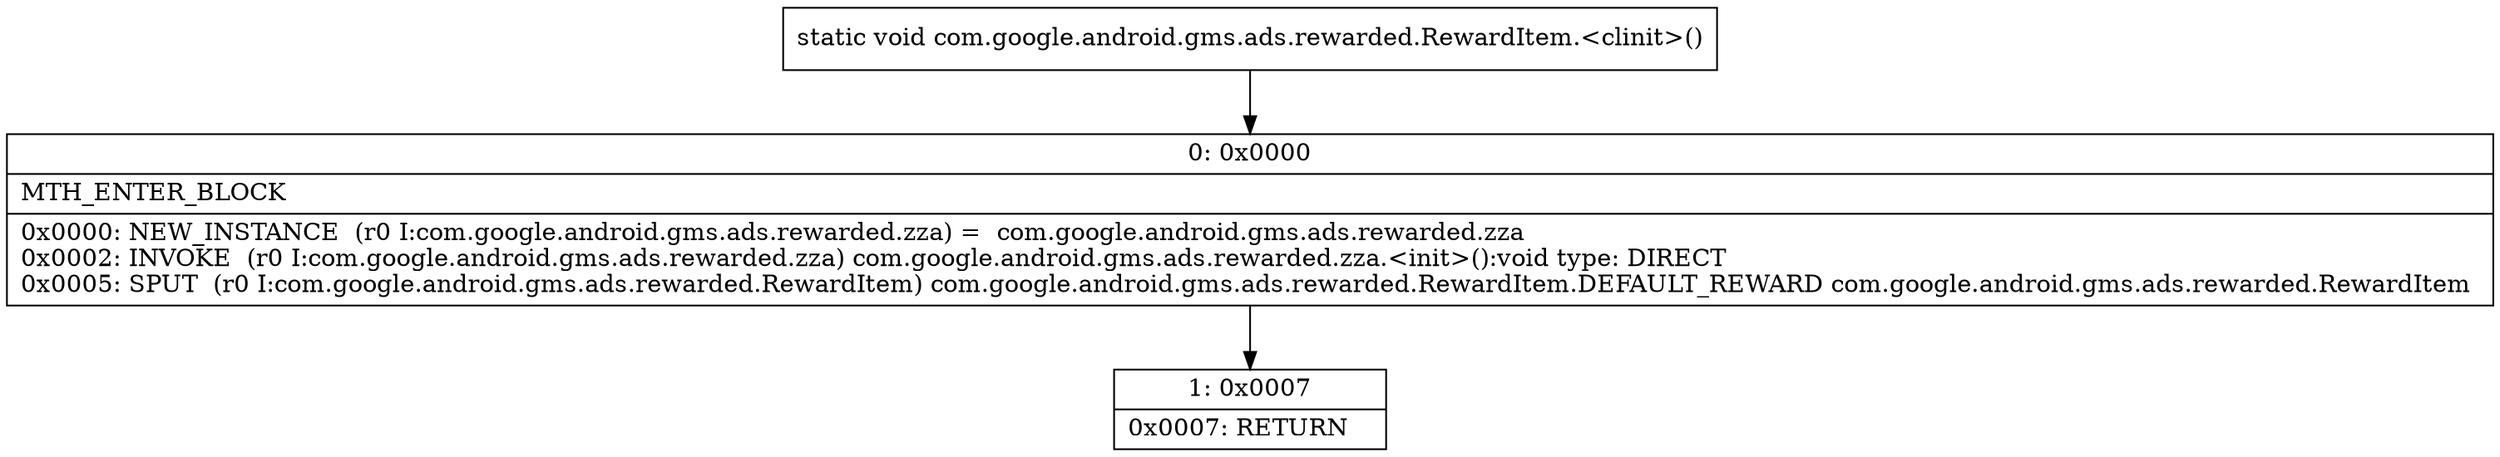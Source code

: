 digraph "CFG forcom.google.android.gms.ads.rewarded.RewardItem.\<clinit\>()V" {
Node_0 [shape=record,label="{0\:\ 0x0000|MTH_ENTER_BLOCK\l|0x0000: NEW_INSTANCE  (r0 I:com.google.android.gms.ads.rewarded.zza) =  com.google.android.gms.ads.rewarded.zza \l0x0002: INVOKE  (r0 I:com.google.android.gms.ads.rewarded.zza) com.google.android.gms.ads.rewarded.zza.\<init\>():void type: DIRECT \l0x0005: SPUT  (r0 I:com.google.android.gms.ads.rewarded.RewardItem) com.google.android.gms.ads.rewarded.RewardItem.DEFAULT_REWARD com.google.android.gms.ads.rewarded.RewardItem \l}"];
Node_1 [shape=record,label="{1\:\ 0x0007|0x0007: RETURN   \l}"];
MethodNode[shape=record,label="{static void com.google.android.gms.ads.rewarded.RewardItem.\<clinit\>() }"];
MethodNode -> Node_0;
Node_0 -> Node_1;
}


